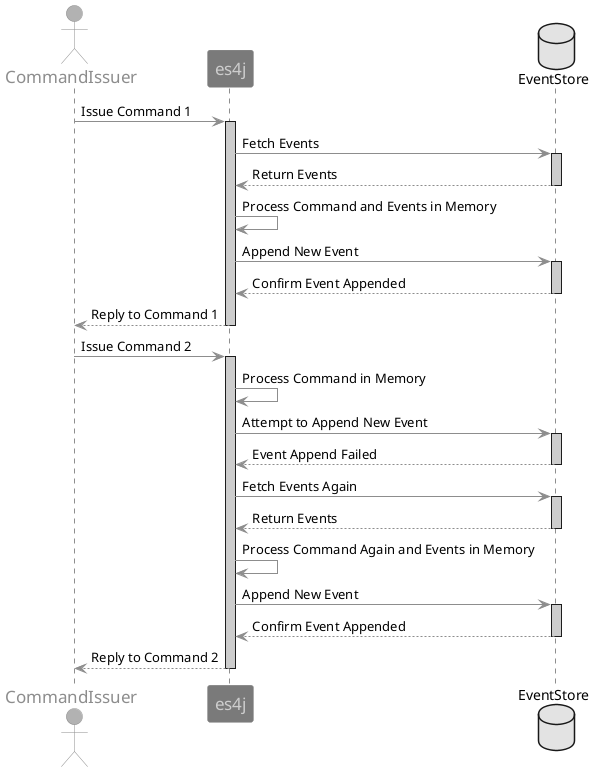 @startuml
skinparam sequence {
    ArrowColor DeepSkyBlue
    ActorBorderColor DeepSkyBlue
    LifeLineBorderColor blue
    LifeLineBackgroundColor #A9DCDF
    ParticipantBorderColor DeepSkyBlue
    ParticipantBackgroundColor DodgerBlue
    ParticipantFontName Impact
    ParticipantFontSize 17
    ParticipantFontColor #A9DCDF
    ActorBackgroundColor aqua
    ActorFontColor DeepSkyBlue
    ActorFontSize 17
    ActorFontName Aapex
    NoteBackgroundColor wheat
    NoteBorderColor sienna
    NoteFontColor black
}
!define DEFAULT_MONO_FONT_SIZE 14

skinparam monochrome true

actor CommandIssuer
participant es4j
database EventStore

CommandIssuer -> es4j: Issue Command 1
activate es4j
es4j -> EventStore: Fetch Events
activate EventStore
EventStore --> es4j: Return Events
deactivate EventStore
es4j -> es4j: Process Command and Events in Memory
es4j -> EventStore: Append New Event
activate EventStore
EventStore --> es4j: Confirm Event Appended
deactivate EventStore
es4j --> CommandIssuer: Reply to Command 1
deactivate es4j

CommandIssuer -> es4j: Issue Command 2
activate es4j
es4j -> es4j: Process Command in Memory
es4j -> EventStore: Attempt to Append New Event
activate EventStore
EventStore --> es4j: Event Append Failed
deactivate EventStore
es4j -> EventStore: Fetch Events Again
activate EventStore
EventStore --> es4j: Return Events
deactivate EventStore
es4j -> es4j: Process Command Again and Events in Memory
es4j -> EventStore: Append New Event
activate EventStore
EventStore --> es4j: Confirm Event Appended
deactivate EventStore
es4j --> CommandIssuer: Reply to Command 2
deactivate es4j

@enduml

